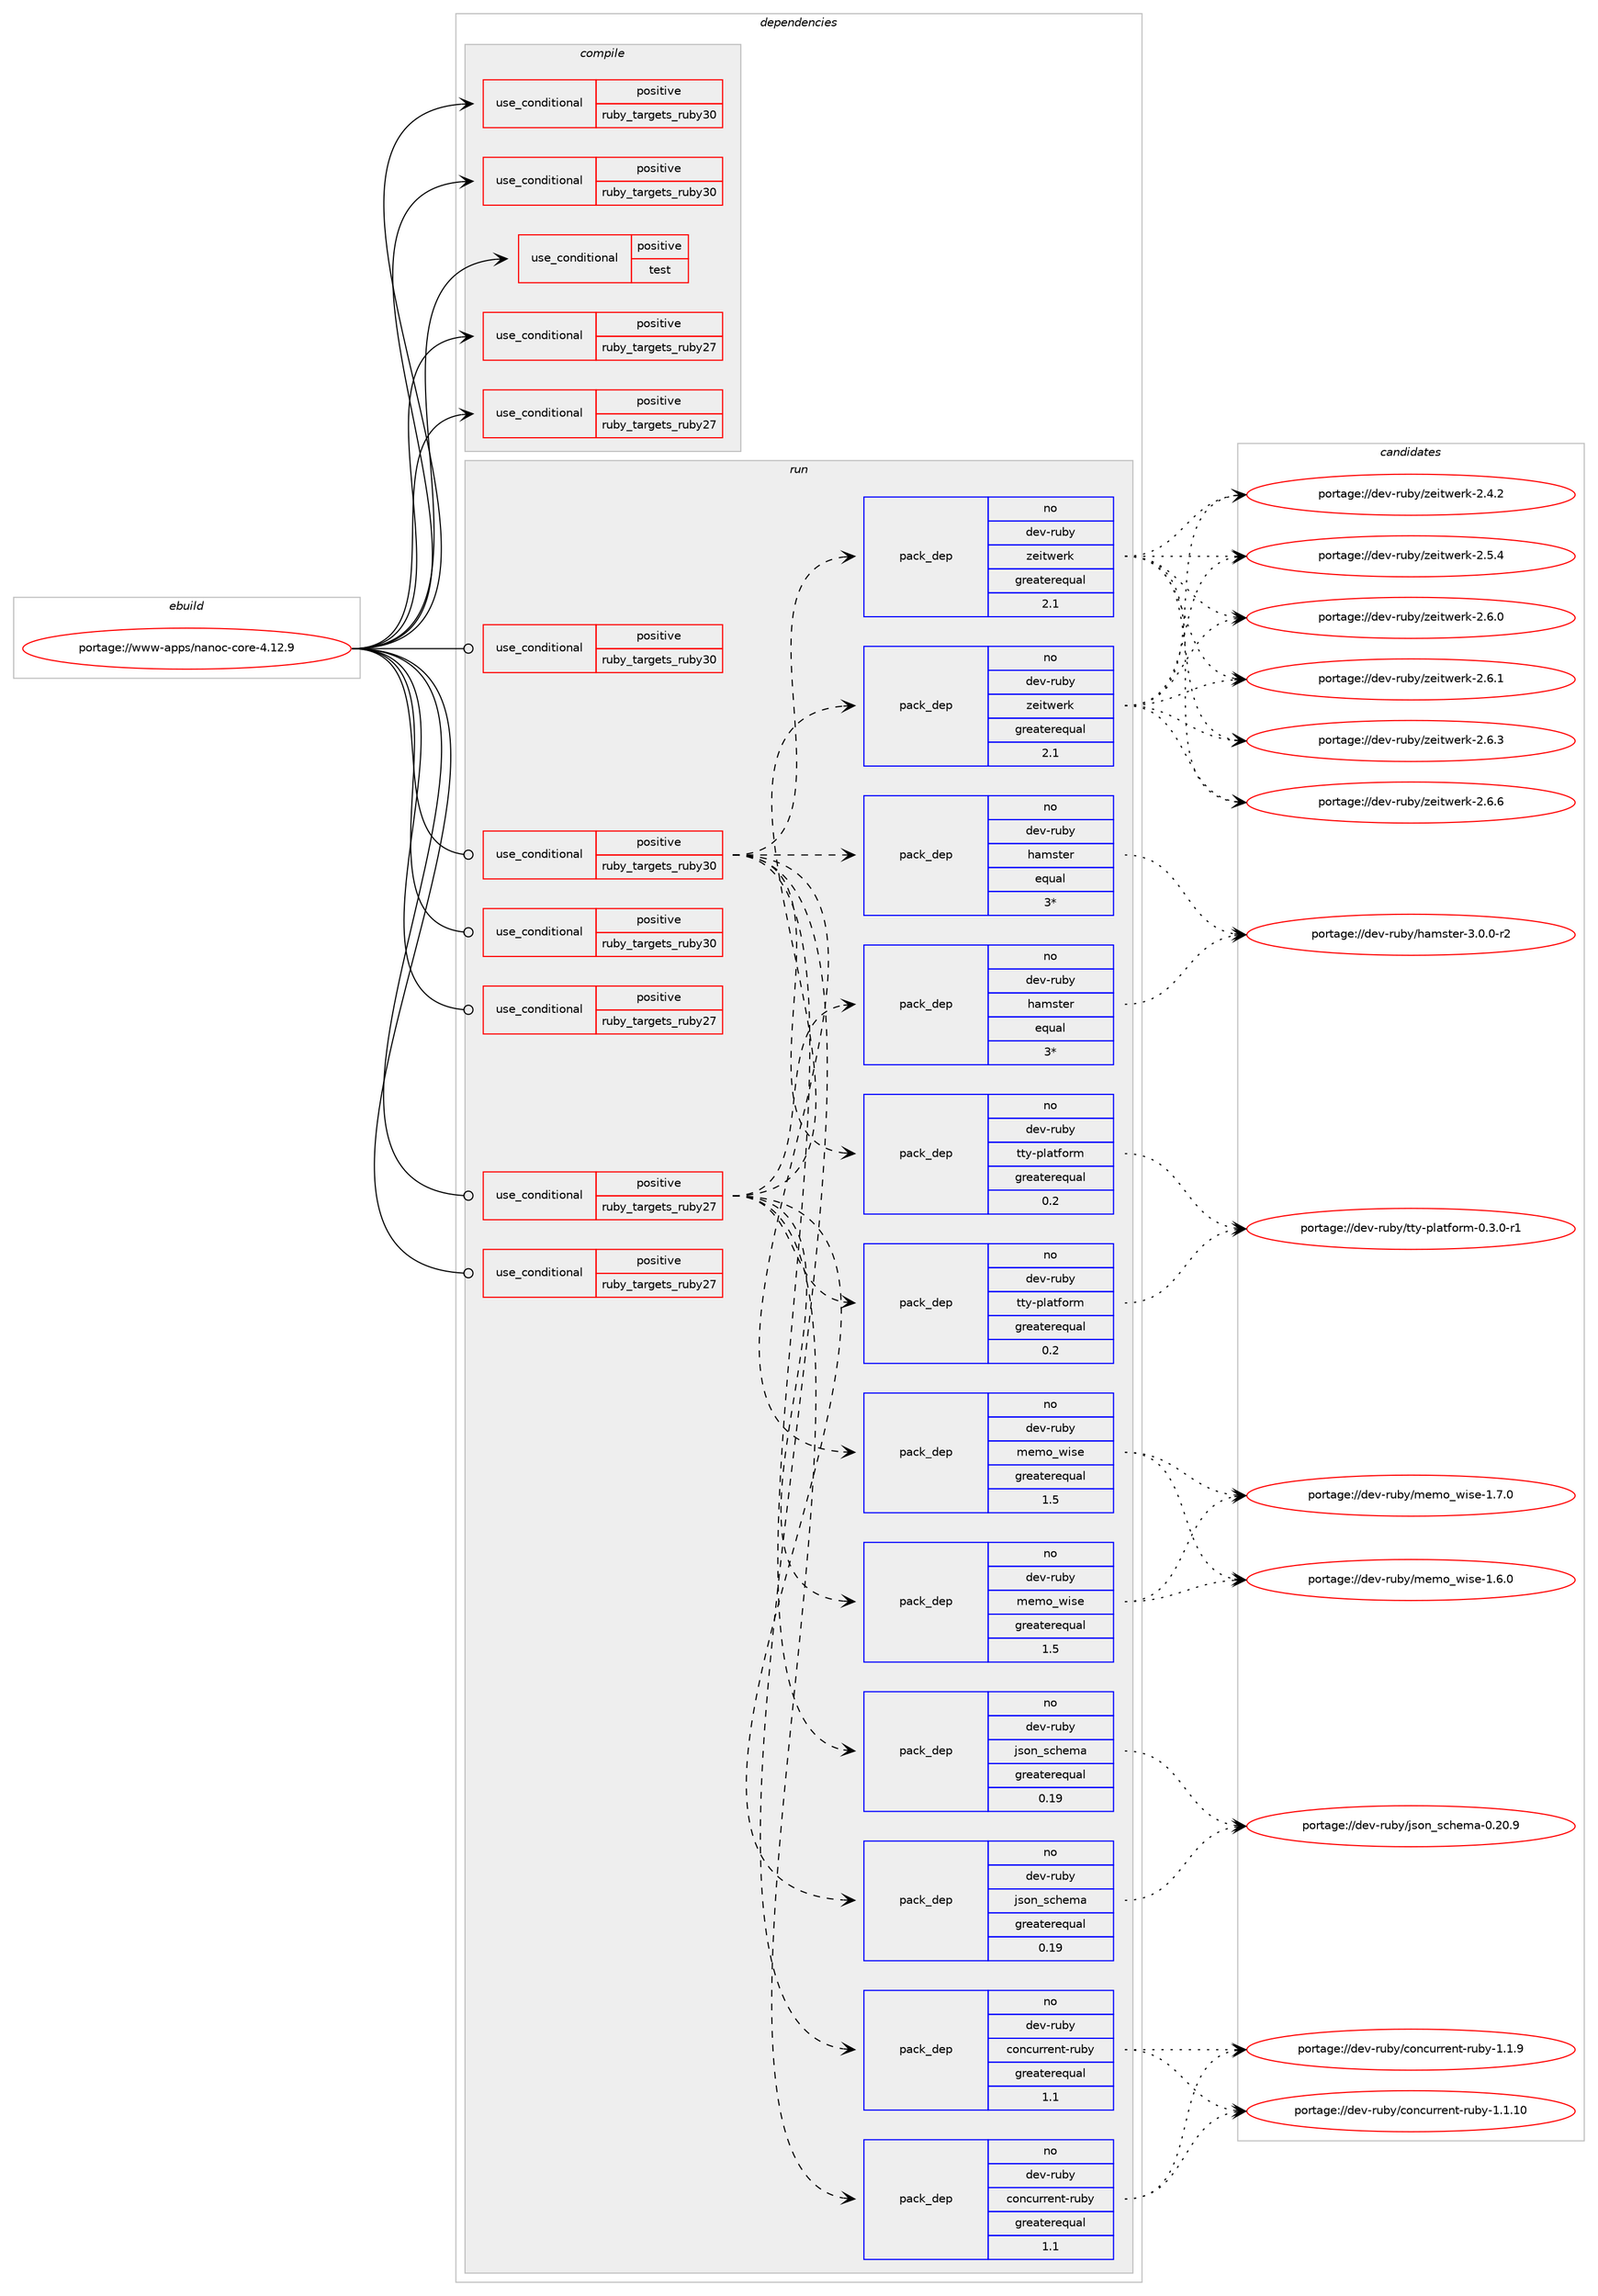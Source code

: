 digraph prolog {

# *************
# Graph options
# *************

newrank=true;
concentrate=true;
compound=true;
graph [rankdir=LR,fontname=Helvetica,fontsize=10,ranksep=1.5];#, ranksep=2.5, nodesep=0.2];
edge  [arrowhead=vee];
node  [fontname=Helvetica,fontsize=10];

# **********
# The ebuild
# **********

subgraph cluster_leftcol {
color=gray;
rank=same;
label=<<i>ebuild</i>>;
id [label="portage://www-apps/nanoc-core-4.12.9", color=red, width=4, href="../www-apps/nanoc-core-4.12.9.svg"];
}

# ****************
# The dependencies
# ****************

subgraph cluster_midcol {
color=gray;
label=<<i>dependencies</i>>;
subgraph cluster_compile {
fillcolor="#eeeeee";
style=filled;
label=<<i>compile</i>>;
subgraph cond440 {
dependency1953 [label=<<TABLE BORDER="0" CELLBORDER="1" CELLSPACING="0" CELLPADDING="4"><TR><TD ROWSPAN="3" CELLPADDING="10">use_conditional</TD></TR><TR><TD>positive</TD></TR><TR><TD>ruby_targets_ruby27</TD></TR></TABLE>>, shape=none, color=red];
# *** BEGIN UNKNOWN DEPENDENCY TYPE (TODO) ***
# dependency1953 -> package_dependency(portage://www-apps/nanoc-core-4.12.9,install,no,dev-lang,ruby,none,[,,],[slot(2.7)],[])
# *** END UNKNOWN DEPENDENCY TYPE (TODO) ***

}
id:e -> dependency1953:w [weight=20,style="solid",arrowhead="vee"];
subgraph cond441 {
dependency1954 [label=<<TABLE BORDER="0" CELLBORDER="1" CELLSPACING="0" CELLPADDING="4"><TR><TD ROWSPAN="3" CELLPADDING="10">use_conditional</TD></TR><TR><TD>positive</TD></TR><TR><TD>ruby_targets_ruby27</TD></TR></TABLE>>, shape=none, color=red];
# *** BEGIN UNKNOWN DEPENDENCY TYPE (TODO) ***
# dependency1954 -> package_dependency(portage://www-apps/nanoc-core-4.12.9,install,no,virtual,rubygems,none,[,,],[],[use(enable(ruby_targets_ruby27),negative)])
# *** END UNKNOWN DEPENDENCY TYPE (TODO) ***

}
id:e -> dependency1954:w [weight=20,style="solid",arrowhead="vee"];
subgraph cond442 {
dependency1955 [label=<<TABLE BORDER="0" CELLBORDER="1" CELLSPACING="0" CELLPADDING="4"><TR><TD ROWSPAN="3" CELLPADDING="10">use_conditional</TD></TR><TR><TD>positive</TD></TR><TR><TD>ruby_targets_ruby30</TD></TR></TABLE>>, shape=none, color=red];
# *** BEGIN UNKNOWN DEPENDENCY TYPE (TODO) ***
# dependency1955 -> package_dependency(portage://www-apps/nanoc-core-4.12.9,install,no,dev-lang,ruby,none,[,,],[slot(3.0)],[])
# *** END UNKNOWN DEPENDENCY TYPE (TODO) ***

}
id:e -> dependency1955:w [weight=20,style="solid",arrowhead="vee"];
subgraph cond443 {
dependency1956 [label=<<TABLE BORDER="0" CELLBORDER="1" CELLSPACING="0" CELLPADDING="4"><TR><TD ROWSPAN="3" CELLPADDING="10">use_conditional</TD></TR><TR><TD>positive</TD></TR><TR><TD>ruby_targets_ruby30</TD></TR></TABLE>>, shape=none, color=red];
# *** BEGIN UNKNOWN DEPENDENCY TYPE (TODO) ***
# dependency1956 -> package_dependency(portage://www-apps/nanoc-core-4.12.9,install,no,virtual,rubygems,none,[,,],[],[use(enable(ruby_targets_ruby30),negative)])
# *** END UNKNOWN DEPENDENCY TYPE (TODO) ***

}
id:e -> dependency1956:w [weight=20,style="solid",arrowhead="vee"];
subgraph cond444 {
dependency1957 [label=<<TABLE BORDER="0" CELLBORDER="1" CELLSPACING="0" CELLPADDING="4"><TR><TD ROWSPAN="3" CELLPADDING="10">use_conditional</TD></TR><TR><TD>positive</TD></TR><TR><TD>test</TD></TR></TABLE>>, shape=none, color=red];
# *** BEGIN UNKNOWN DEPENDENCY TYPE (TODO) ***
# dependency1957 -> package_dependency(portage://www-apps/nanoc-core-4.12.9,install,no,app-text,asciidoc,none,[,,],[],[])
# *** END UNKNOWN DEPENDENCY TYPE (TODO) ***

# *** BEGIN UNKNOWN DEPENDENCY TYPE (TODO) ***
# dependency1957 -> package_dependency(portage://www-apps/nanoc-core-4.12.9,install,no,app-text,highlight,none,[,,],[],[])
# *** END UNKNOWN DEPENDENCY TYPE (TODO) ***

}
id:e -> dependency1957:w [weight=20,style="solid",arrowhead="vee"];
}
subgraph cluster_compileandrun {
fillcolor="#eeeeee";
style=filled;
label=<<i>compile and run</i>>;
}
subgraph cluster_run {
fillcolor="#eeeeee";
style=filled;
label=<<i>run</i>>;
subgraph cond445 {
dependency1958 [label=<<TABLE BORDER="0" CELLBORDER="1" CELLSPACING="0" CELLPADDING="4"><TR><TD ROWSPAN="3" CELLPADDING="10">use_conditional</TD></TR><TR><TD>positive</TD></TR><TR><TD>ruby_targets_ruby27</TD></TR></TABLE>>, shape=none, color=red];
# *** BEGIN UNKNOWN DEPENDENCY TYPE (TODO) ***
# dependency1958 -> package_dependency(portage://www-apps/nanoc-core-4.12.9,run,no,dev-lang,ruby,none,[,,],[slot(2.7)],[])
# *** END UNKNOWN DEPENDENCY TYPE (TODO) ***

}
id:e -> dependency1958:w [weight=20,style="solid",arrowhead="odot"];
subgraph cond446 {
dependency1959 [label=<<TABLE BORDER="0" CELLBORDER="1" CELLSPACING="0" CELLPADDING="4"><TR><TD ROWSPAN="3" CELLPADDING="10">use_conditional</TD></TR><TR><TD>positive</TD></TR><TR><TD>ruby_targets_ruby27</TD></TR></TABLE>>, shape=none, color=red];
subgraph pack1465 {
dependency1960 [label=<<TABLE BORDER="0" CELLBORDER="1" CELLSPACING="0" CELLPADDING="4" WIDTH="220"><TR><TD ROWSPAN="6" CELLPADDING="30">pack_dep</TD></TR><TR><TD WIDTH="110">no</TD></TR><TR><TD>dev-ruby</TD></TR><TR><TD>concurrent-ruby</TD></TR><TR><TD>greaterequal</TD></TR><TR><TD>1.1</TD></TR></TABLE>>, shape=none, color=blue];
}
dependency1959:e -> dependency1960:w [weight=20,style="dashed",arrowhead="vee"];
# *** BEGIN UNKNOWN DEPENDENCY TYPE (TODO) ***
# dependency1959 -> package_dependency(portage://www-apps/nanoc-core-4.12.9,run,no,dev-ruby,ddmetrics,none,[,,],[slot(1)],[use(enable(ruby_targets_ruby27),negative)])
# *** END UNKNOWN DEPENDENCY TYPE (TODO) ***

# *** BEGIN UNKNOWN DEPENDENCY TYPE (TODO) ***
# dependency1959 -> package_dependency(portage://www-apps/nanoc-core-4.12.9,run,no,dev-ruby,ddplugin,none,[,,],[slot(1)],[use(enable(ruby_targets_ruby27),negative)])
# *** END UNKNOWN DEPENDENCY TYPE (TODO) ***

subgraph pack1466 {
dependency1961 [label=<<TABLE BORDER="0" CELLBORDER="1" CELLSPACING="0" CELLPADDING="4" WIDTH="220"><TR><TD ROWSPAN="6" CELLPADDING="30">pack_dep</TD></TR><TR><TD WIDTH="110">no</TD></TR><TR><TD>dev-ruby</TD></TR><TR><TD>hamster</TD></TR><TR><TD>equal</TD></TR><TR><TD>3*</TD></TR></TABLE>>, shape=none, color=blue];
}
dependency1959:e -> dependency1961:w [weight=20,style="dashed",arrowhead="vee"];
subgraph pack1467 {
dependency1962 [label=<<TABLE BORDER="0" CELLBORDER="1" CELLSPACING="0" CELLPADDING="4" WIDTH="220"><TR><TD ROWSPAN="6" CELLPADDING="30">pack_dep</TD></TR><TR><TD WIDTH="110">no</TD></TR><TR><TD>dev-ruby</TD></TR><TR><TD>json_schema</TD></TR><TR><TD>greaterequal</TD></TR><TR><TD>0.19</TD></TR></TABLE>>, shape=none, color=blue];
}
dependency1959:e -> dependency1962:w [weight=20,style="dashed",arrowhead="vee"];
subgraph pack1468 {
dependency1963 [label=<<TABLE BORDER="0" CELLBORDER="1" CELLSPACING="0" CELLPADDING="4" WIDTH="220"><TR><TD ROWSPAN="6" CELLPADDING="30">pack_dep</TD></TR><TR><TD WIDTH="110">no</TD></TR><TR><TD>dev-ruby</TD></TR><TR><TD>memo_wise</TD></TR><TR><TD>greaterequal</TD></TR><TR><TD>1.5</TD></TR></TABLE>>, shape=none, color=blue];
}
dependency1959:e -> dependency1963:w [weight=20,style="dashed",arrowhead="vee"];
# *** BEGIN UNKNOWN DEPENDENCY TYPE (TODO) ***
# dependency1959 -> package_dependency(portage://www-apps/nanoc-core-4.12.9,run,no,dev-ruby,psych,none,[,,],[slot(0)],[use(enable(ruby_targets_ruby27),negative)])
# *** END UNKNOWN DEPENDENCY TYPE (TODO) ***

# *** BEGIN UNKNOWN DEPENDENCY TYPE (TODO) ***
# dependency1959 -> package_dependency(portage://www-apps/nanoc-core-4.12.9,run,no,dev-ruby,slow_enumerator_tools,none,[,,],[slot(1)],[use(enable(ruby_targets_ruby27),negative)])
# *** END UNKNOWN DEPENDENCY TYPE (TODO) ***

subgraph pack1469 {
dependency1964 [label=<<TABLE BORDER="0" CELLBORDER="1" CELLSPACING="0" CELLPADDING="4" WIDTH="220"><TR><TD ROWSPAN="6" CELLPADDING="30">pack_dep</TD></TR><TR><TD WIDTH="110">no</TD></TR><TR><TD>dev-ruby</TD></TR><TR><TD>tty-platform</TD></TR><TR><TD>greaterequal</TD></TR><TR><TD>0.2</TD></TR></TABLE>>, shape=none, color=blue];
}
dependency1959:e -> dependency1964:w [weight=20,style="dashed",arrowhead="vee"];
subgraph pack1470 {
dependency1965 [label=<<TABLE BORDER="0" CELLBORDER="1" CELLSPACING="0" CELLPADDING="4" WIDTH="220"><TR><TD ROWSPAN="6" CELLPADDING="30">pack_dep</TD></TR><TR><TD WIDTH="110">no</TD></TR><TR><TD>dev-ruby</TD></TR><TR><TD>zeitwerk</TD></TR><TR><TD>greaterequal</TD></TR><TR><TD>2.1</TD></TR></TABLE>>, shape=none, color=blue];
}
dependency1959:e -> dependency1965:w [weight=20,style="dashed",arrowhead="vee"];
}
id:e -> dependency1959:w [weight=20,style="solid",arrowhead="odot"];
subgraph cond447 {
dependency1966 [label=<<TABLE BORDER="0" CELLBORDER="1" CELLSPACING="0" CELLPADDING="4"><TR><TD ROWSPAN="3" CELLPADDING="10">use_conditional</TD></TR><TR><TD>positive</TD></TR><TR><TD>ruby_targets_ruby27</TD></TR></TABLE>>, shape=none, color=red];
# *** BEGIN UNKNOWN DEPENDENCY TYPE (TODO) ***
# dependency1966 -> package_dependency(portage://www-apps/nanoc-core-4.12.9,run,no,virtual,rubygems,none,[,,],[],[use(enable(ruby_targets_ruby27),negative)])
# *** END UNKNOWN DEPENDENCY TYPE (TODO) ***

}
id:e -> dependency1966:w [weight=20,style="solid",arrowhead="odot"];
subgraph cond448 {
dependency1967 [label=<<TABLE BORDER="0" CELLBORDER="1" CELLSPACING="0" CELLPADDING="4"><TR><TD ROWSPAN="3" CELLPADDING="10">use_conditional</TD></TR><TR><TD>positive</TD></TR><TR><TD>ruby_targets_ruby30</TD></TR></TABLE>>, shape=none, color=red];
# *** BEGIN UNKNOWN DEPENDENCY TYPE (TODO) ***
# dependency1967 -> package_dependency(portage://www-apps/nanoc-core-4.12.9,run,no,dev-lang,ruby,none,[,,],[slot(3.0)],[])
# *** END UNKNOWN DEPENDENCY TYPE (TODO) ***

}
id:e -> dependency1967:w [weight=20,style="solid",arrowhead="odot"];
subgraph cond449 {
dependency1968 [label=<<TABLE BORDER="0" CELLBORDER="1" CELLSPACING="0" CELLPADDING="4"><TR><TD ROWSPAN="3" CELLPADDING="10">use_conditional</TD></TR><TR><TD>positive</TD></TR><TR><TD>ruby_targets_ruby30</TD></TR></TABLE>>, shape=none, color=red];
subgraph pack1471 {
dependency1969 [label=<<TABLE BORDER="0" CELLBORDER="1" CELLSPACING="0" CELLPADDING="4" WIDTH="220"><TR><TD ROWSPAN="6" CELLPADDING="30">pack_dep</TD></TR><TR><TD WIDTH="110">no</TD></TR><TR><TD>dev-ruby</TD></TR><TR><TD>concurrent-ruby</TD></TR><TR><TD>greaterequal</TD></TR><TR><TD>1.1</TD></TR></TABLE>>, shape=none, color=blue];
}
dependency1968:e -> dependency1969:w [weight=20,style="dashed",arrowhead="vee"];
# *** BEGIN UNKNOWN DEPENDENCY TYPE (TODO) ***
# dependency1968 -> package_dependency(portage://www-apps/nanoc-core-4.12.9,run,no,dev-ruby,ddmetrics,none,[,,],[slot(1)],[use(enable(ruby_targets_ruby30),negative)])
# *** END UNKNOWN DEPENDENCY TYPE (TODO) ***

# *** BEGIN UNKNOWN DEPENDENCY TYPE (TODO) ***
# dependency1968 -> package_dependency(portage://www-apps/nanoc-core-4.12.9,run,no,dev-ruby,ddplugin,none,[,,],[slot(1)],[use(enable(ruby_targets_ruby30),negative)])
# *** END UNKNOWN DEPENDENCY TYPE (TODO) ***

subgraph pack1472 {
dependency1970 [label=<<TABLE BORDER="0" CELLBORDER="1" CELLSPACING="0" CELLPADDING="4" WIDTH="220"><TR><TD ROWSPAN="6" CELLPADDING="30">pack_dep</TD></TR><TR><TD WIDTH="110">no</TD></TR><TR><TD>dev-ruby</TD></TR><TR><TD>hamster</TD></TR><TR><TD>equal</TD></TR><TR><TD>3*</TD></TR></TABLE>>, shape=none, color=blue];
}
dependency1968:e -> dependency1970:w [weight=20,style="dashed",arrowhead="vee"];
subgraph pack1473 {
dependency1971 [label=<<TABLE BORDER="0" CELLBORDER="1" CELLSPACING="0" CELLPADDING="4" WIDTH="220"><TR><TD ROWSPAN="6" CELLPADDING="30">pack_dep</TD></TR><TR><TD WIDTH="110">no</TD></TR><TR><TD>dev-ruby</TD></TR><TR><TD>json_schema</TD></TR><TR><TD>greaterequal</TD></TR><TR><TD>0.19</TD></TR></TABLE>>, shape=none, color=blue];
}
dependency1968:e -> dependency1971:w [weight=20,style="dashed",arrowhead="vee"];
subgraph pack1474 {
dependency1972 [label=<<TABLE BORDER="0" CELLBORDER="1" CELLSPACING="0" CELLPADDING="4" WIDTH="220"><TR><TD ROWSPAN="6" CELLPADDING="30">pack_dep</TD></TR><TR><TD WIDTH="110">no</TD></TR><TR><TD>dev-ruby</TD></TR><TR><TD>memo_wise</TD></TR><TR><TD>greaterequal</TD></TR><TR><TD>1.5</TD></TR></TABLE>>, shape=none, color=blue];
}
dependency1968:e -> dependency1972:w [weight=20,style="dashed",arrowhead="vee"];
# *** BEGIN UNKNOWN DEPENDENCY TYPE (TODO) ***
# dependency1968 -> package_dependency(portage://www-apps/nanoc-core-4.12.9,run,no,dev-ruby,psych,none,[,,],[slot(0)],[use(enable(ruby_targets_ruby30),negative)])
# *** END UNKNOWN DEPENDENCY TYPE (TODO) ***

# *** BEGIN UNKNOWN DEPENDENCY TYPE (TODO) ***
# dependency1968 -> package_dependency(portage://www-apps/nanoc-core-4.12.9,run,no,dev-ruby,slow_enumerator_tools,none,[,,],[slot(1)],[use(enable(ruby_targets_ruby30),negative)])
# *** END UNKNOWN DEPENDENCY TYPE (TODO) ***

subgraph pack1475 {
dependency1973 [label=<<TABLE BORDER="0" CELLBORDER="1" CELLSPACING="0" CELLPADDING="4" WIDTH="220"><TR><TD ROWSPAN="6" CELLPADDING="30">pack_dep</TD></TR><TR><TD WIDTH="110">no</TD></TR><TR><TD>dev-ruby</TD></TR><TR><TD>tty-platform</TD></TR><TR><TD>greaterequal</TD></TR><TR><TD>0.2</TD></TR></TABLE>>, shape=none, color=blue];
}
dependency1968:e -> dependency1973:w [weight=20,style="dashed",arrowhead="vee"];
subgraph pack1476 {
dependency1974 [label=<<TABLE BORDER="0" CELLBORDER="1" CELLSPACING="0" CELLPADDING="4" WIDTH="220"><TR><TD ROWSPAN="6" CELLPADDING="30">pack_dep</TD></TR><TR><TD WIDTH="110">no</TD></TR><TR><TD>dev-ruby</TD></TR><TR><TD>zeitwerk</TD></TR><TR><TD>greaterequal</TD></TR><TR><TD>2.1</TD></TR></TABLE>>, shape=none, color=blue];
}
dependency1968:e -> dependency1974:w [weight=20,style="dashed",arrowhead="vee"];
}
id:e -> dependency1968:w [weight=20,style="solid",arrowhead="odot"];
subgraph cond450 {
dependency1975 [label=<<TABLE BORDER="0" CELLBORDER="1" CELLSPACING="0" CELLPADDING="4"><TR><TD ROWSPAN="3" CELLPADDING="10">use_conditional</TD></TR><TR><TD>positive</TD></TR><TR><TD>ruby_targets_ruby30</TD></TR></TABLE>>, shape=none, color=red];
# *** BEGIN UNKNOWN DEPENDENCY TYPE (TODO) ***
# dependency1975 -> package_dependency(portage://www-apps/nanoc-core-4.12.9,run,no,virtual,rubygems,none,[,,],[],[use(enable(ruby_targets_ruby30),negative)])
# *** END UNKNOWN DEPENDENCY TYPE (TODO) ***

}
id:e -> dependency1975:w [weight=20,style="solid",arrowhead="odot"];
}
}

# **************
# The candidates
# **************

subgraph cluster_choices {
rank=same;
color=gray;
label=<<i>candidates</i>>;

subgraph choice1465 {
color=black;
nodesep=1;
choice1001011184511411798121479911111099117114114101110116451141179812145494649464948 [label="portage://dev-ruby/concurrent-ruby-1.1.10", color=red, width=4,href="../dev-ruby/concurrent-ruby-1.1.10.svg"];
choice10010111845114117981214799111110991171141141011101164511411798121454946494657 [label="portage://dev-ruby/concurrent-ruby-1.1.9", color=red, width=4,href="../dev-ruby/concurrent-ruby-1.1.9.svg"];
dependency1960:e -> choice1001011184511411798121479911111099117114114101110116451141179812145494649464948:w [style=dotted,weight="100"];
dependency1960:e -> choice10010111845114117981214799111110991171141141011101164511411798121454946494657:w [style=dotted,weight="100"];
}
subgraph choice1466 {
color=black;
nodesep=1;
choice100101118451141179812147104971091151161011144551464846484511450 [label="portage://dev-ruby/hamster-3.0.0-r2", color=red, width=4,href="../dev-ruby/hamster-3.0.0-r2.svg"];
dependency1961:e -> choice100101118451141179812147104971091151161011144551464846484511450:w [style=dotted,weight="100"];
}
subgraph choice1467 {
color=black;
nodesep=1;
choice10010111845114117981214710611511111095115991041011099745484650484657 [label="portage://dev-ruby/json_schema-0.20.9", color=red, width=4,href="../dev-ruby/json_schema-0.20.9.svg"];
dependency1962:e -> choice10010111845114117981214710611511111095115991041011099745484650484657:w [style=dotted,weight="100"];
}
subgraph choice1468 {
color=black;
nodesep=1;
choice10010111845114117981214710910110911195119105115101454946544648 [label="portage://dev-ruby/memo_wise-1.6.0", color=red, width=4,href="../dev-ruby/memo_wise-1.6.0.svg"];
choice10010111845114117981214710910110911195119105115101454946554648 [label="portage://dev-ruby/memo_wise-1.7.0", color=red, width=4,href="../dev-ruby/memo_wise-1.7.0.svg"];
dependency1963:e -> choice10010111845114117981214710910110911195119105115101454946544648:w [style=dotted,weight="100"];
dependency1963:e -> choice10010111845114117981214710910110911195119105115101454946554648:w [style=dotted,weight="100"];
}
subgraph choice1469 {
color=black;
nodesep=1;
choice10010111845114117981214711611612145112108971161021111141094548465146484511449 [label="portage://dev-ruby/tty-platform-0.3.0-r1", color=red, width=4,href="../dev-ruby/tty-platform-0.3.0-r1.svg"];
dependency1964:e -> choice10010111845114117981214711611612145112108971161021111141094548465146484511449:w [style=dotted,weight="100"];
}
subgraph choice1470 {
color=black;
nodesep=1;
choice100101118451141179812147122101105116119101114107455046524650 [label="portage://dev-ruby/zeitwerk-2.4.2", color=red, width=4,href="../dev-ruby/zeitwerk-2.4.2.svg"];
choice100101118451141179812147122101105116119101114107455046534652 [label="portage://dev-ruby/zeitwerk-2.5.4", color=red, width=4,href="../dev-ruby/zeitwerk-2.5.4.svg"];
choice100101118451141179812147122101105116119101114107455046544648 [label="portage://dev-ruby/zeitwerk-2.6.0", color=red, width=4,href="../dev-ruby/zeitwerk-2.6.0.svg"];
choice100101118451141179812147122101105116119101114107455046544649 [label="portage://dev-ruby/zeitwerk-2.6.1", color=red, width=4,href="../dev-ruby/zeitwerk-2.6.1.svg"];
choice100101118451141179812147122101105116119101114107455046544651 [label="portage://dev-ruby/zeitwerk-2.6.3", color=red, width=4,href="../dev-ruby/zeitwerk-2.6.3.svg"];
choice100101118451141179812147122101105116119101114107455046544654 [label="portage://dev-ruby/zeitwerk-2.6.6", color=red, width=4,href="../dev-ruby/zeitwerk-2.6.6.svg"];
dependency1965:e -> choice100101118451141179812147122101105116119101114107455046524650:w [style=dotted,weight="100"];
dependency1965:e -> choice100101118451141179812147122101105116119101114107455046534652:w [style=dotted,weight="100"];
dependency1965:e -> choice100101118451141179812147122101105116119101114107455046544648:w [style=dotted,weight="100"];
dependency1965:e -> choice100101118451141179812147122101105116119101114107455046544649:w [style=dotted,weight="100"];
dependency1965:e -> choice100101118451141179812147122101105116119101114107455046544651:w [style=dotted,weight="100"];
dependency1965:e -> choice100101118451141179812147122101105116119101114107455046544654:w [style=dotted,weight="100"];
}
subgraph choice1471 {
color=black;
nodesep=1;
choice1001011184511411798121479911111099117114114101110116451141179812145494649464948 [label="portage://dev-ruby/concurrent-ruby-1.1.10", color=red, width=4,href="../dev-ruby/concurrent-ruby-1.1.10.svg"];
choice10010111845114117981214799111110991171141141011101164511411798121454946494657 [label="portage://dev-ruby/concurrent-ruby-1.1.9", color=red, width=4,href="../dev-ruby/concurrent-ruby-1.1.9.svg"];
dependency1969:e -> choice1001011184511411798121479911111099117114114101110116451141179812145494649464948:w [style=dotted,weight="100"];
dependency1969:e -> choice10010111845114117981214799111110991171141141011101164511411798121454946494657:w [style=dotted,weight="100"];
}
subgraph choice1472 {
color=black;
nodesep=1;
choice100101118451141179812147104971091151161011144551464846484511450 [label="portage://dev-ruby/hamster-3.0.0-r2", color=red, width=4,href="../dev-ruby/hamster-3.0.0-r2.svg"];
dependency1970:e -> choice100101118451141179812147104971091151161011144551464846484511450:w [style=dotted,weight="100"];
}
subgraph choice1473 {
color=black;
nodesep=1;
choice10010111845114117981214710611511111095115991041011099745484650484657 [label="portage://dev-ruby/json_schema-0.20.9", color=red, width=4,href="../dev-ruby/json_schema-0.20.9.svg"];
dependency1971:e -> choice10010111845114117981214710611511111095115991041011099745484650484657:w [style=dotted,weight="100"];
}
subgraph choice1474 {
color=black;
nodesep=1;
choice10010111845114117981214710910110911195119105115101454946544648 [label="portage://dev-ruby/memo_wise-1.6.0", color=red, width=4,href="../dev-ruby/memo_wise-1.6.0.svg"];
choice10010111845114117981214710910110911195119105115101454946554648 [label="portage://dev-ruby/memo_wise-1.7.0", color=red, width=4,href="../dev-ruby/memo_wise-1.7.0.svg"];
dependency1972:e -> choice10010111845114117981214710910110911195119105115101454946544648:w [style=dotted,weight="100"];
dependency1972:e -> choice10010111845114117981214710910110911195119105115101454946554648:w [style=dotted,weight="100"];
}
subgraph choice1475 {
color=black;
nodesep=1;
choice10010111845114117981214711611612145112108971161021111141094548465146484511449 [label="portage://dev-ruby/tty-platform-0.3.0-r1", color=red, width=4,href="../dev-ruby/tty-platform-0.3.0-r1.svg"];
dependency1973:e -> choice10010111845114117981214711611612145112108971161021111141094548465146484511449:w [style=dotted,weight="100"];
}
subgraph choice1476 {
color=black;
nodesep=1;
choice100101118451141179812147122101105116119101114107455046524650 [label="portage://dev-ruby/zeitwerk-2.4.2", color=red, width=4,href="../dev-ruby/zeitwerk-2.4.2.svg"];
choice100101118451141179812147122101105116119101114107455046534652 [label="portage://dev-ruby/zeitwerk-2.5.4", color=red, width=4,href="../dev-ruby/zeitwerk-2.5.4.svg"];
choice100101118451141179812147122101105116119101114107455046544648 [label="portage://dev-ruby/zeitwerk-2.6.0", color=red, width=4,href="../dev-ruby/zeitwerk-2.6.0.svg"];
choice100101118451141179812147122101105116119101114107455046544649 [label="portage://dev-ruby/zeitwerk-2.6.1", color=red, width=4,href="../dev-ruby/zeitwerk-2.6.1.svg"];
choice100101118451141179812147122101105116119101114107455046544651 [label="portage://dev-ruby/zeitwerk-2.6.3", color=red, width=4,href="../dev-ruby/zeitwerk-2.6.3.svg"];
choice100101118451141179812147122101105116119101114107455046544654 [label="portage://dev-ruby/zeitwerk-2.6.6", color=red, width=4,href="../dev-ruby/zeitwerk-2.6.6.svg"];
dependency1974:e -> choice100101118451141179812147122101105116119101114107455046524650:w [style=dotted,weight="100"];
dependency1974:e -> choice100101118451141179812147122101105116119101114107455046534652:w [style=dotted,weight="100"];
dependency1974:e -> choice100101118451141179812147122101105116119101114107455046544648:w [style=dotted,weight="100"];
dependency1974:e -> choice100101118451141179812147122101105116119101114107455046544649:w [style=dotted,weight="100"];
dependency1974:e -> choice100101118451141179812147122101105116119101114107455046544651:w [style=dotted,weight="100"];
dependency1974:e -> choice100101118451141179812147122101105116119101114107455046544654:w [style=dotted,weight="100"];
}
}

}
